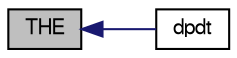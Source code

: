 digraph "THE"
{
  bgcolor="transparent";
  edge [fontname="FreeSans",fontsize="10",labelfontname="FreeSans",labelfontsize="10"];
  node [fontname="FreeSans",fontsize="10",shape=record];
  rankdir="LR";
  Node1479 [label="THE",height=0.2,width=0.4,color="black", fillcolor="grey75", style="filled", fontcolor="black"];
  Node1479 -> Node1480 [dir="back",color="midnightblue",fontsize="10",style="solid",fontname="FreeSans"];
  Node1480 [label="dpdt",height=0.2,width=0.4,color="black",URL="$a29734.html#a0e4e637e8932a391cf4a45df07c3a170",tooltip="Should the dpdt term be included in the enthalpy equation. "];
}
